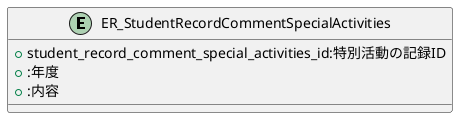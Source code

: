 @startuml

entity "ER_StudentRecordCommentSpecialActivities"{
    + student_record_comment_special_activities_id:特別活動の記録ID
    + :年度
    + :内容
}

@enduml